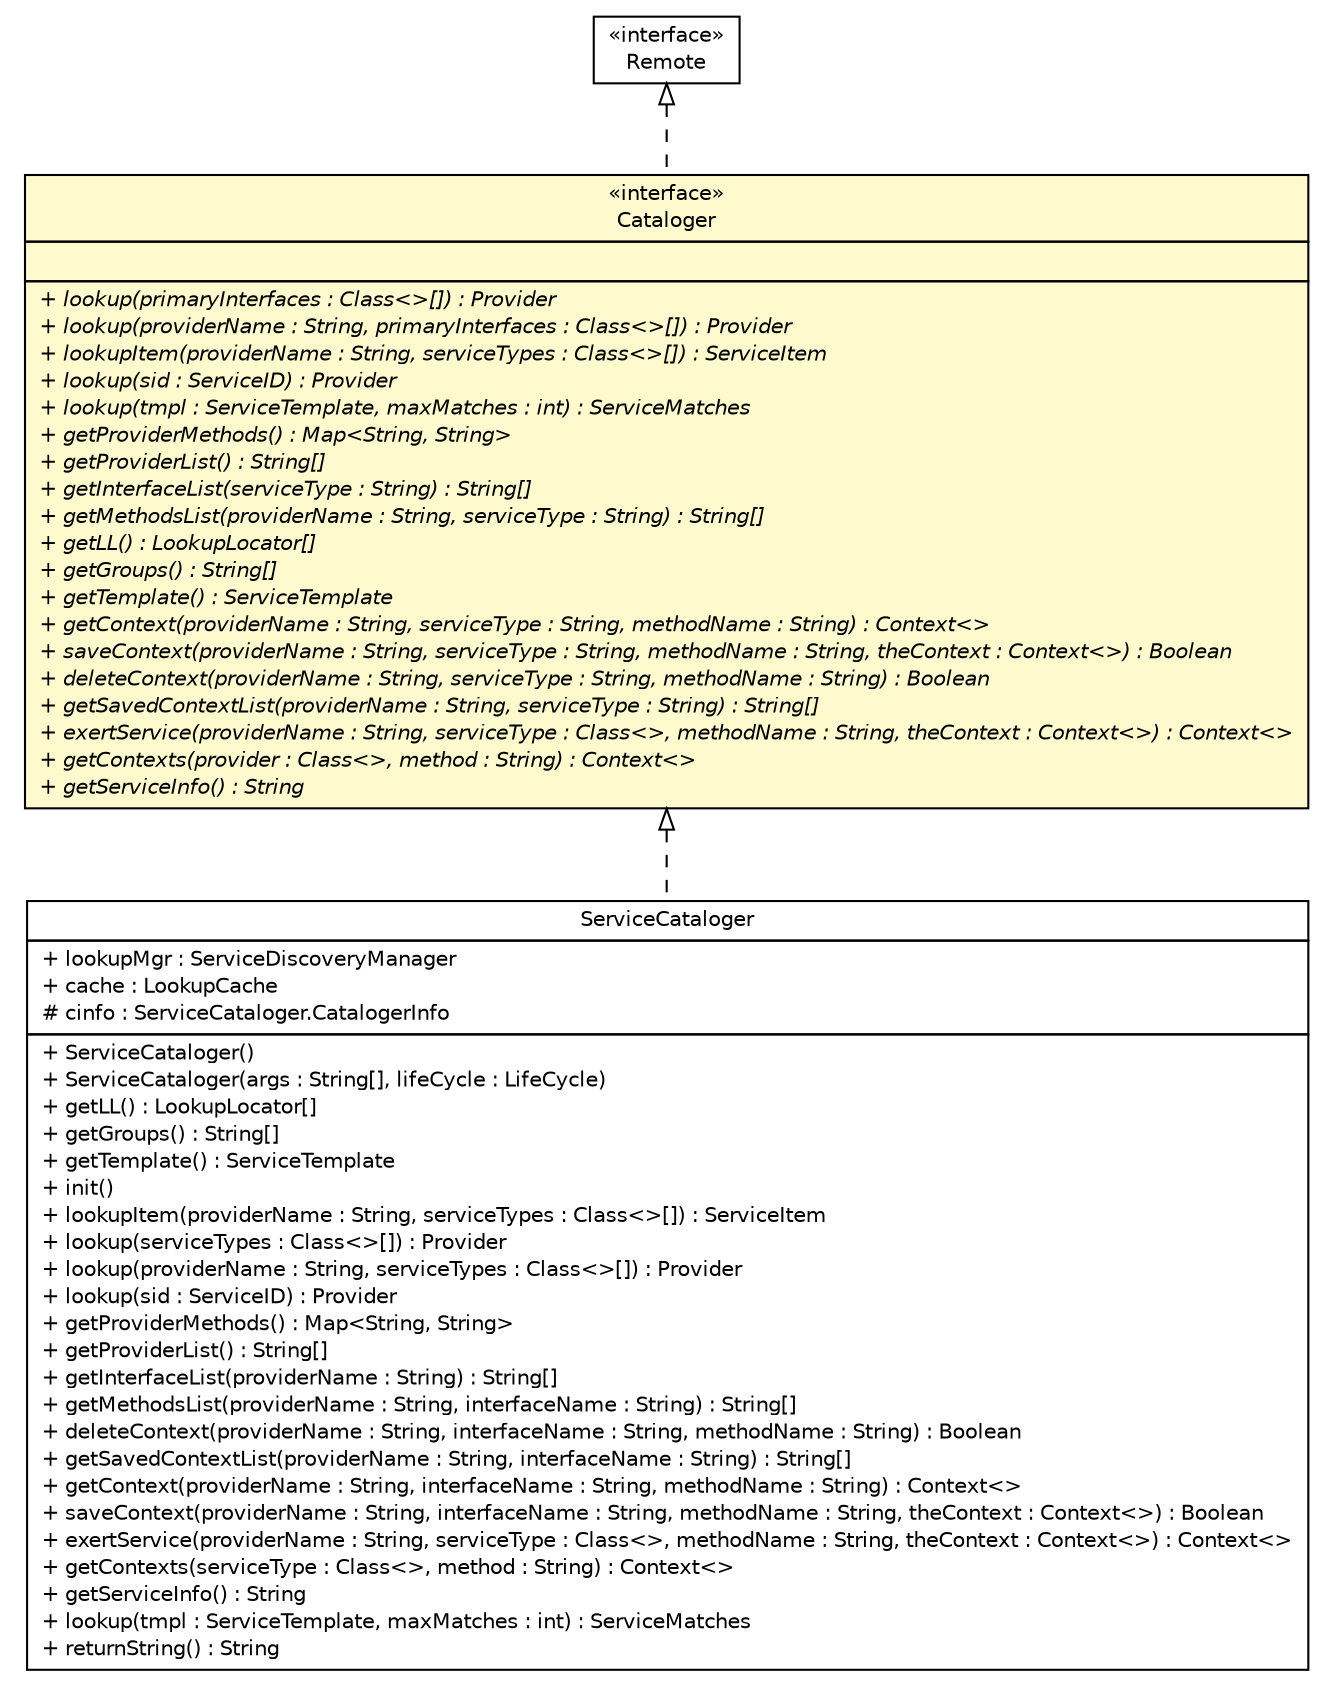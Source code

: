 #!/usr/local/bin/dot
#
# Class diagram 
# Generated by UMLGraph version R5_6 (http://www.umlgraph.org/)
#

digraph G {
	edge [fontname="Helvetica",fontsize=10,labelfontname="Helvetica",labelfontsize=10];
	node [fontname="Helvetica",fontsize=10,shape=plaintext];
	nodesep=0.25;
	ranksep=0.5;
	// sorcer.core.provider.Cataloger
	c144860 [label=<<table title="sorcer.core.provider.Cataloger" border="0" cellborder="1" cellspacing="0" cellpadding="2" port="p" bgcolor="lemonChiffon" href="./Cataloger.html">
		<tr><td><table border="0" cellspacing="0" cellpadding="1">
<tr><td align="center" balign="center"> &#171;interface&#187; </td></tr>
<tr><td align="center" balign="center"> Cataloger </td></tr>
		</table></td></tr>
		<tr><td><table border="0" cellspacing="0" cellpadding="1">
<tr><td align="left" balign="left">  </td></tr>
		</table></td></tr>
		<tr><td><table border="0" cellspacing="0" cellpadding="1">
<tr><td align="left" balign="left"><font face="Helvetica-Oblique" point-size="10.0"> + lookup(primaryInterfaces : Class&lt;&gt;[]) : Provider </font></td></tr>
<tr><td align="left" balign="left"><font face="Helvetica-Oblique" point-size="10.0"> + lookup(providerName : String, primaryInterfaces : Class&lt;&gt;[]) : Provider </font></td></tr>
<tr><td align="left" balign="left"><font face="Helvetica-Oblique" point-size="10.0"> + lookupItem(providerName : String, serviceTypes : Class&lt;&gt;[]) : ServiceItem </font></td></tr>
<tr><td align="left" balign="left"><font face="Helvetica-Oblique" point-size="10.0"> + lookup(sid : ServiceID) : Provider </font></td></tr>
<tr><td align="left" balign="left"><font face="Helvetica-Oblique" point-size="10.0"> + lookup(tmpl : ServiceTemplate, maxMatches : int) : ServiceMatches </font></td></tr>
<tr><td align="left" balign="left"><font face="Helvetica-Oblique" point-size="10.0"> + getProviderMethods() : Map&lt;String, String&gt; </font></td></tr>
<tr><td align="left" balign="left"><font face="Helvetica-Oblique" point-size="10.0"> + getProviderList() : String[] </font></td></tr>
<tr><td align="left" balign="left"><font face="Helvetica-Oblique" point-size="10.0"> + getInterfaceList(serviceType : String) : String[] </font></td></tr>
<tr><td align="left" balign="left"><font face="Helvetica-Oblique" point-size="10.0"> + getMethodsList(providerName : String, serviceType : String) : String[] </font></td></tr>
<tr><td align="left" balign="left"><font face="Helvetica-Oblique" point-size="10.0"> + getLL() : LookupLocator[] </font></td></tr>
<tr><td align="left" balign="left"><font face="Helvetica-Oblique" point-size="10.0"> + getGroups() : String[] </font></td></tr>
<tr><td align="left" balign="left"><font face="Helvetica-Oblique" point-size="10.0"> + getTemplate() : ServiceTemplate </font></td></tr>
<tr><td align="left" balign="left"><font face="Helvetica-Oblique" point-size="10.0"> + getContext(providerName : String, serviceType : String, methodName : String) : Context&lt;&gt; </font></td></tr>
<tr><td align="left" balign="left"><font face="Helvetica-Oblique" point-size="10.0"> + saveContext(providerName : String, serviceType : String, methodName : String, theContext : Context&lt;&gt;) : Boolean </font></td></tr>
<tr><td align="left" balign="left"><font face="Helvetica-Oblique" point-size="10.0"> + deleteContext(providerName : String, serviceType : String, methodName : String) : Boolean </font></td></tr>
<tr><td align="left" balign="left"><font face="Helvetica-Oblique" point-size="10.0"> + getSavedContextList(providerName : String, serviceType : String) : String[] </font></td></tr>
<tr><td align="left" balign="left"><font face="Helvetica-Oblique" point-size="10.0"> + exertService(providerName : String, serviceType : Class&lt;&gt;, methodName : String, theContext : Context&lt;&gt;) : Context&lt;&gt; </font></td></tr>
<tr><td align="left" balign="left"><font face="Helvetica-Oblique" point-size="10.0"> + getContexts(provider : Class&lt;&gt;, method : String) : Context&lt;&gt; </font></td></tr>
<tr><td align="left" balign="left"><font face="Helvetica-Oblique" point-size="10.0"> + getServiceInfo() : String </font></td></tr>
		</table></td></tr>
		</table>>, URL="./Cataloger.html", fontname="Helvetica", fontcolor="black", fontsize=10.0];
	// sorcer.core.provider.cataloger.ServiceCataloger
	c145428 [label=<<table title="sorcer.core.provider.cataloger.ServiceCataloger" border="0" cellborder="1" cellspacing="0" cellpadding="2" port="p" href="./cataloger/ServiceCataloger.html">
		<tr><td><table border="0" cellspacing="0" cellpadding="1">
<tr><td align="center" balign="center"> ServiceCataloger </td></tr>
		</table></td></tr>
		<tr><td><table border="0" cellspacing="0" cellpadding="1">
<tr><td align="left" balign="left"> + lookupMgr : ServiceDiscoveryManager </td></tr>
<tr><td align="left" balign="left"> + cache : LookupCache </td></tr>
<tr><td align="left" balign="left"> # cinfo : ServiceCataloger.CatalogerInfo </td></tr>
		</table></td></tr>
		<tr><td><table border="0" cellspacing="0" cellpadding="1">
<tr><td align="left" balign="left"> + ServiceCataloger() </td></tr>
<tr><td align="left" balign="left"> + ServiceCataloger(args : String[], lifeCycle : LifeCycle) </td></tr>
<tr><td align="left" balign="left"> + getLL() : LookupLocator[] </td></tr>
<tr><td align="left" balign="left"> + getGroups() : String[] </td></tr>
<tr><td align="left" balign="left"> + getTemplate() : ServiceTemplate </td></tr>
<tr><td align="left" balign="left"> + init() </td></tr>
<tr><td align="left" balign="left"> + lookupItem(providerName : String, serviceTypes : Class&lt;&gt;[]) : ServiceItem </td></tr>
<tr><td align="left" balign="left"> + lookup(serviceTypes : Class&lt;&gt;[]) : Provider </td></tr>
<tr><td align="left" balign="left"> + lookup(providerName : String, serviceTypes : Class&lt;&gt;[]) : Provider </td></tr>
<tr><td align="left" balign="left"> + lookup(sid : ServiceID) : Provider </td></tr>
<tr><td align="left" balign="left"> + getProviderMethods() : Map&lt;String, String&gt; </td></tr>
<tr><td align="left" balign="left"> + getProviderList() : String[] </td></tr>
<tr><td align="left" balign="left"> + getInterfaceList(providerName : String) : String[] </td></tr>
<tr><td align="left" balign="left"> + getMethodsList(providerName : String, interfaceName : String) : String[] </td></tr>
<tr><td align="left" balign="left"> + deleteContext(providerName : String, interfaceName : String, methodName : String) : Boolean </td></tr>
<tr><td align="left" balign="left"> + getSavedContextList(providerName : String, interfaceName : String) : String[] </td></tr>
<tr><td align="left" balign="left"> + getContext(providerName : String, interfaceName : String, methodName : String) : Context&lt;&gt; </td></tr>
<tr><td align="left" balign="left"> + saveContext(providerName : String, interfaceName : String, methodName : String, theContext : Context&lt;&gt;) : Boolean </td></tr>
<tr><td align="left" balign="left"> + exertService(providerName : String, serviceType : Class&lt;&gt;, methodName : String, theContext : Context&lt;&gt;) : Context&lt;&gt; </td></tr>
<tr><td align="left" balign="left"> + getContexts(serviceType : Class&lt;&gt;, method : String) : Context&lt;&gt; </td></tr>
<tr><td align="left" balign="left"> + getServiceInfo() : String </td></tr>
<tr><td align="left" balign="left"> + lookup(tmpl : ServiceTemplate, maxMatches : int) : ServiceMatches </td></tr>
<tr><td align="left" balign="left"> + returnString() : String </td></tr>
		</table></td></tr>
		</table>>, URL="./cataloger/ServiceCataloger.html", fontname="Helvetica", fontcolor="black", fontsize=10.0];
	//sorcer.core.provider.Cataloger implements java.rmi.Remote
	c145480:p -> c144860:p [dir=back,arrowtail=empty,style=dashed];
	//sorcer.core.provider.cataloger.ServiceCataloger implements sorcer.core.provider.Cataloger
	c144860:p -> c145428:p [dir=back,arrowtail=empty,style=dashed];
	// java.rmi.Remote
	c145480 [label=<<table title="java.rmi.Remote" border="0" cellborder="1" cellspacing="0" cellpadding="2" port="p" href="http://docs.oracle.com/javase/7/docs/api/java/rmi/Remote.html">
		<tr><td><table border="0" cellspacing="0" cellpadding="1">
<tr><td align="center" balign="center"> &#171;interface&#187; </td></tr>
<tr><td align="center" balign="center"> Remote </td></tr>
		</table></td></tr>
		</table>>, URL="http://docs.oracle.com/javase/7/docs/api/java/rmi/Remote.html", fontname="Helvetica", fontcolor="black", fontsize=10.0];
}


